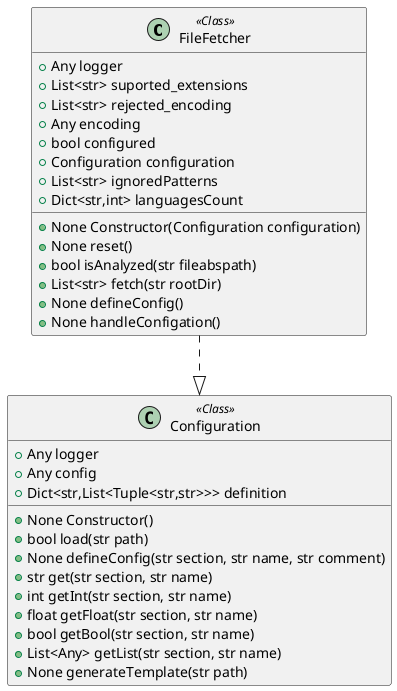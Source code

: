 @startuml
class FileFetcher <<Class>>
{
+ Any logger
+ List<str> suported_extensions
+ List<str> rejected_encoding
+ Any encoding
+ bool configured
+ Configuration configuration
+ List<str> ignoredPatterns
+ Dict<str,int> languagesCount
+None Constructor(Configuration configuration)
+None reset()
+bool isAnalyzed(str fileabspath)
+List<str> fetch(str rootDir)
+None defineConfig()
+None handleConfigation()
}
class Configuration <<Class>>
{
+ Any logger
+ Any config
+ Dict<str,List<Tuple<str,str>>> definition
+None Constructor()
+bool load(str path)
+None defineConfig(str section, str name, str comment)
+str get(str section, str name)
+int getInt(str section, str name)
+float getFloat(str section, str name)
+bool getBool(str section, str name)
+List<Any> getList(str section, str name)
+None generateTemplate(str path)
}
FileFetcher ..|> Configuration
@enduml
